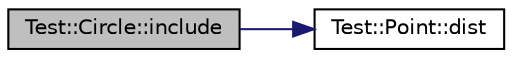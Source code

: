 digraph "Test::Circle::include"
{
  edge [fontname="Helvetica",fontsize="10",labelfontname="Helvetica",labelfontsize="10"];
  node [fontname="Helvetica",fontsize="10",shape=record];
  rankdir="LR";
  Node1 [label="Test::Circle::include",height=0.2,width=0.4,color="black", fillcolor="grey75", style="filled" fontcolor="black"];
  Node1 -> Node2 [color="midnightblue",fontsize="10",style="solid",fontname="Helvetica"];
  Node2 [label="Test::Point::dist",height=0.2,width=0.4,color="black", fillcolor="white", style="filled",URL="$class_test_1_1_point.html#a7de88947935a81c9497f29a3634fa6fc"];
}
